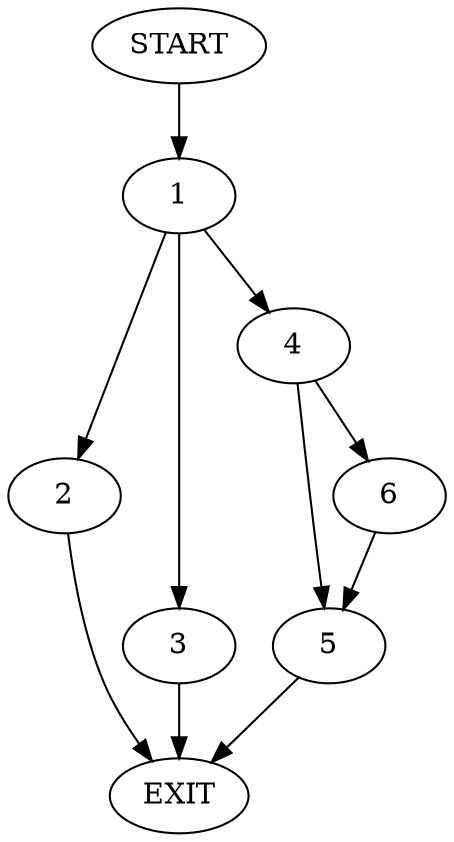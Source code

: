 digraph {
0 [label="START"]
7 [label="EXIT"]
0 -> 1
1 -> 2
1 -> 3
1 -> 4
2 -> 7
4 -> 5
4 -> 6
3 -> 7
5 -> 7
6 -> 5
}
